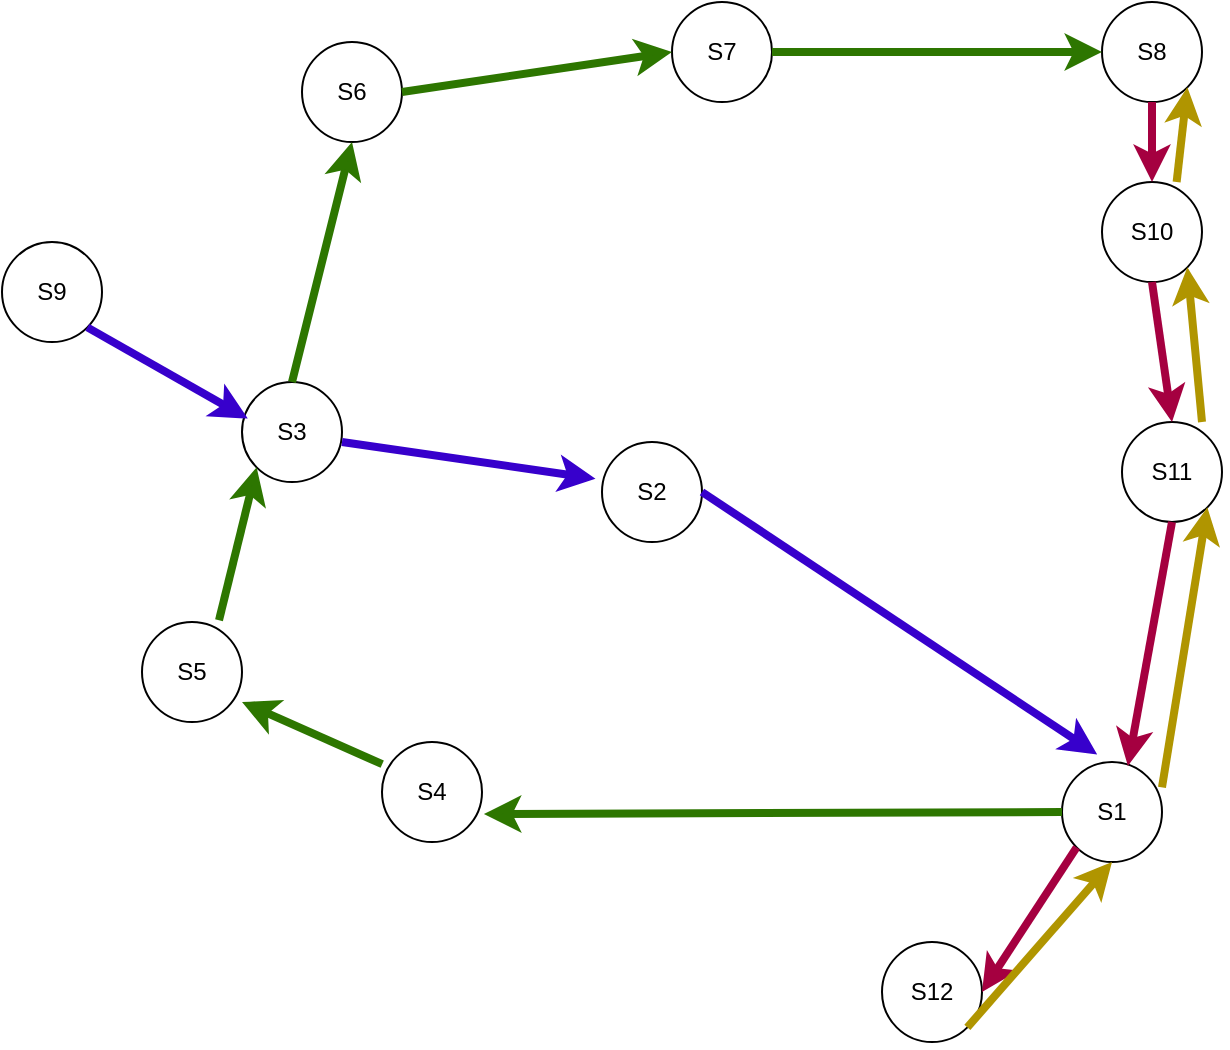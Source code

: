 <mxfile version="13.10.0" type="embed">
    <diagram id="EbruTa6uQBTVPRxwPr9n" name="Page-1">
        <mxGraphModel dx="1128" dy="662" grid="1" gridSize="10" guides="1" tooltips="1" connect="1" arrows="1" fold="1" page="1" pageScale="1" pageWidth="850" pageHeight="1100" math="0" shadow="0">
            <root>
                <mxCell id="0"/>
                <mxCell id="1" parent="0"/>
                <mxCell id="2" value="S3" style="ellipse;whiteSpace=wrap;html=1;aspect=fixed;" parent="1" vertex="1">
                    <mxGeometry x="160" y="270" width="50" height="50" as="geometry"/>
                </mxCell>
                <mxCell id="3" value="S2" style="ellipse;whiteSpace=wrap;html=1;aspect=fixed;" parent="1" vertex="1">
                    <mxGeometry x="340" y="300" width="50" height="50" as="geometry"/>
                </mxCell>
                <mxCell id="4" value="S1" style="ellipse;whiteSpace=wrap;html=1;aspect=fixed;" parent="1" vertex="1">
                    <mxGeometry x="570" y="460" width="50" height="50" as="geometry"/>
                </mxCell>
                <mxCell id="5" value="S5" style="ellipse;whiteSpace=wrap;html=1;aspect=fixed;" parent="1" vertex="1">
                    <mxGeometry x="110" y="390" width="50" height="50" as="geometry"/>
                </mxCell>
                <mxCell id="6" value="S6" style="ellipse;whiteSpace=wrap;html=1;aspect=fixed;" parent="1" vertex="1">
                    <mxGeometry x="190" y="100" width="50" height="50" as="geometry"/>
                </mxCell>
                <mxCell id="7" value="S4" style="ellipse;whiteSpace=wrap;html=1;aspect=fixed;" parent="1" vertex="1">
                    <mxGeometry x="230" y="450" width="50" height="50" as="geometry"/>
                </mxCell>
                <mxCell id="8" value="S7" style="ellipse;whiteSpace=wrap;html=1;aspect=fixed;" parent="1" vertex="1">
                    <mxGeometry x="375" y="80" width="50" height="50" as="geometry"/>
                </mxCell>
                <mxCell id="9" value="S8" style="ellipse;whiteSpace=wrap;html=1;aspect=fixed;" parent="1" vertex="1">
                    <mxGeometry x="590" y="80" width="50" height="50" as="geometry"/>
                </mxCell>
                <mxCell id="10" value="" style="endArrow=classic;html=1;exitX=0;exitY=0.5;exitDx=0;exitDy=0;entryX=1.019;entryY=0.721;entryDx=0;entryDy=0;entryPerimeter=0;fillColor=#60a917;strokeColor=#2D7600;strokeWidth=4;" parent="1" source="4" target="7" edge="1">
                    <mxGeometry width="50" height="50" relative="1" as="geometry">
                        <mxPoint x="430" y="400" as="sourcePoint"/>
                        <mxPoint x="480" y="350" as="targetPoint"/>
                    </mxGeometry>
                </mxCell>
                <mxCell id="11" value="" style="endArrow=classic;html=1;exitX=0.002;exitY=0.222;exitDx=0;exitDy=0;exitPerimeter=0;entryX=1;entryY=0.8;entryDx=0;entryDy=0;entryPerimeter=0;fillColor=#60a917;strokeColor=#2D7600;strokeWidth=4;" parent="1" source="7" target="5" edge="1">
                    <mxGeometry width="50" height="50" relative="1" as="geometry">
                        <mxPoint x="430" y="400" as="sourcePoint"/>
                        <mxPoint x="480" y="350" as="targetPoint"/>
                    </mxGeometry>
                </mxCell>
                <mxCell id="12" value="" style="endArrow=classic;html=1;entryX=0;entryY=1;entryDx=0;entryDy=0;exitX=0.77;exitY=-0.018;exitDx=0;exitDy=0;exitPerimeter=0;fillColor=#60a917;strokeColor=#2D7600;strokeWidth=4;" parent="1" source="5" target="2" edge="1">
                    <mxGeometry width="50" height="50" relative="1" as="geometry">
                        <mxPoint x="430" y="400" as="sourcePoint"/>
                        <mxPoint x="480" y="350" as="targetPoint"/>
                    </mxGeometry>
                </mxCell>
                <mxCell id="13" value="" style="endArrow=classic;html=1;entryX=0.5;entryY=1;entryDx=0;entryDy=0;exitX=0.5;exitY=0;exitDx=0;exitDy=0;fillColor=#60a917;strokeColor=#2D7600;strokeWidth=4;" parent="1" source="2" target="6" edge="1">
                    <mxGeometry width="50" height="50" relative="1" as="geometry">
                        <mxPoint x="158.5" y="399.1" as="sourcePoint"/>
                        <mxPoint x="195" y="330" as="targetPoint"/>
                    </mxGeometry>
                </mxCell>
                <mxCell id="14" value="" style="endArrow=classic;html=1;entryX=0;entryY=0.5;entryDx=0;entryDy=0;exitX=1;exitY=0.5;exitDx=0;exitDy=0;fillColor=#60a917;strokeColor=#2D7600;strokeWidth=4;" parent="1" source="6" target="8" edge="1">
                    <mxGeometry width="50" height="50" relative="1" as="geometry">
                        <mxPoint x="195" y="280" as="sourcePoint"/>
                        <mxPoint x="225" y="200" as="targetPoint"/>
                    </mxGeometry>
                </mxCell>
                <mxCell id="15" value="" style="endArrow=classic;html=1;entryX=0;entryY=0.5;entryDx=0;entryDy=0;exitX=1;exitY=0.5;exitDx=0;exitDy=0;fillColor=#60a917;strokeColor=#2D7600;strokeWidth=4;" parent="1" source="8" target="9" edge="1">
                    <mxGeometry width="50" height="50" relative="1" as="geometry">
                        <mxPoint x="425" y="150" as="sourcePoint"/>
                        <mxPoint x="560" y="140" as="targetPoint"/>
                    </mxGeometry>
                </mxCell>
                <mxCell id="16" value="S9" style="ellipse;whiteSpace=wrap;html=1;aspect=fixed;" parent="1" vertex="1">
                    <mxGeometry x="40" y="200" width="50" height="50" as="geometry"/>
                </mxCell>
                <mxCell id="17" value="" style="endArrow=classic;html=1;entryX=0.058;entryY=0.366;entryDx=0;entryDy=0;entryPerimeter=0;exitX=1;exitY=1;exitDx=0;exitDy=0;fillColor=#6a00ff;strokeColor=#3700CC;strokeWidth=4;" parent="1" source="16" target="2" edge="1">
                    <mxGeometry width="50" height="50" relative="1" as="geometry">
                        <mxPoint x="430" y="400" as="sourcePoint"/>
                        <mxPoint x="480" y="350" as="targetPoint"/>
                    </mxGeometry>
                </mxCell>
                <mxCell id="18" value="" style="endArrow=classic;html=1;entryX=-0.065;entryY=0.367;entryDx=0;entryDy=0;exitX=1;exitY=1;exitDx=0;exitDy=0;fillColor=#6a00ff;strokeColor=#3700CC;entryPerimeter=0;strokeWidth=4;" parent="1" target="3" edge="1">
                    <mxGeometry width="50" height="50" relative="1" as="geometry">
                        <mxPoint x="209.998" y="299.998" as="sourcePoint"/>
                        <mxPoint x="290.22" y="345.62" as="targetPoint"/>
                    </mxGeometry>
                </mxCell>
                <mxCell id="19" value="" style="endArrow=classic;html=1;entryX=0.352;entryY=-0.076;entryDx=0;entryDy=0;entryPerimeter=0;exitX=1;exitY=0.5;exitDx=0;exitDy=0;fillColor=#6a00ff;strokeColor=#3700CC;strokeWidth=4;" parent="1" source="3" target="4" edge="1">
                    <mxGeometry width="50" height="50" relative="1" as="geometry">
                        <mxPoint x="459.998" y="369.998" as="sourcePoint"/>
                        <mxPoint x="540.22" y="415.62" as="targetPoint"/>
                    </mxGeometry>
                </mxCell>
                <mxCell id="20" value="S10" style="ellipse;whiteSpace=wrap;html=1;aspect=fixed;" parent="1" vertex="1">
                    <mxGeometry x="590" y="170" width="50" height="50" as="geometry"/>
                </mxCell>
                <mxCell id="21" value="S11" style="ellipse;whiteSpace=wrap;html=1;aspect=fixed;" parent="1" vertex="1">
                    <mxGeometry x="600" y="290" width="50" height="50" as="geometry"/>
                </mxCell>
                <mxCell id="22" value="" style="endArrow=classic;html=1;strokeWidth=4;entryX=0.659;entryY=0.039;entryDx=0;entryDy=0;entryPerimeter=0;fillColor=#d80073;strokeColor=#A50040;exitX=0.5;exitY=1;exitDx=0;exitDy=0;" parent="1" source="21" target="4" edge="1">
                    <mxGeometry width="50" height="50" relative="1" as="geometry">
                        <mxPoint x="620" y="380" as="sourcePoint"/>
                        <mxPoint x="570" y="170" as="targetPoint"/>
                    </mxGeometry>
                </mxCell>
                <mxCell id="25" value="" style="endArrow=classic;html=1;strokeWidth=4;entryX=0.5;entryY=0;entryDx=0;entryDy=0;exitX=0.5;exitY=1;exitDx=0;exitDy=0;fillColor=#d80073;strokeColor=#A50040;" parent="1" source="20" target="21" edge="1">
                    <mxGeometry width="50" height="50" relative="1" as="geometry">
                        <mxPoint x="652.05" y="200" as="sourcePoint"/>
                        <mxPoint x="620" y="331.95" as="targetPoint"/>
                    </mxGeometry>
                </mxCell>
                <mxCell id="26" value="" style="endArrow=classic;html=1;strokeWidth=4;entryX=0.5;entryY=0;entryDx=0;entryDy=0;exitX=0.5;exitY=1;exitDx=0;exitDy=0;fillColor=#d80073;strokeColor=#A50040;" parent="1" source="9" target="20" edge="1">
                    <mxGeometry width="50" height="50" relative="1" as="geometry">
                        <mxPoint x="650" y="78.05" as="sourcePoint"/>
                        <mxPoint x="617.95" y="210.0" as="targetPoint"/>
                    </mxGeometry>
                </mxCell>
                <mxCell id="27" value="S12" style="ellipse;whiteSpace=wrap;html=1;aspect=fixed;" parent="1" vertex="1">
                    <mxGeometry x="480" y="550" width="50" height="50" as="geometry"/>
                </mxCell>
                <mxCell id="28" value="" style="endArrow=classic;html=1;strokeWidth=4;entryX=1;entryY=0.5;entryDx=0;entryDy=0;fillColor=#d80073;strokeColor=#A50040;exitX=0;exitY=1;exitDx=0;exitDy=0;" parent="1" source="4" target="27" edge="1">
                    <mxGeometry width="50" height="50" relative="1" as="geometry">
                        <mxPoint x="567.05" y="478.05" as="sourcePoint"/>
                        <mxPoint x="540.0" y="610.0" as="targetPoint"/>
                    </mxGeometry>
                </mxCell>
                <mxCell id="29" value="" style="endArrow=classic;html=1;strokeWidth=4;fillColor=#e3c800;strokeColor=#B09500;entryX=0.5;entryY=1;entryDx=0;entryDy=0;exitX=1;exitY=1;exitDx=0;exitDy=0;" edge="1" parent="1" source="27" target="4">
                    <mxGeometry width="50" height="50" relative="1" as="geometry">
                        <mxPoint x="540" y="580" as="sourcePoint"/>
                        <mxPoint x="590" y="530" as="targetPoint"/>
                    </mxGeometry>
                </mxCell>
                <mxCell id="30" value="" style="endArrow=classic;html=1;strokeWidth=4;fillColor=#e3c800;strokeColor=#B09500;entryX=1;entryY=1;entryDx=0;entryDy=0;exitX=1;exitY=1;exitDx=0;exitDy=0;" edge="1" parent="1" target="21">
                    <mxGeometry width="50" height="50" relative="1" as="geometry">
                        <mxPoint x="619.998" y="472.678" as="sourcePoint"/>
                        <mxPoint x="692.32" y="390" as="targetPoint"/>
                    </mxGeometry>
                </mxCell>
                <mxCell id="31" value="" style="endArrow=classic;html=1;strokeWidth=4;fillColor=#e3c800;strokeColor=#B09500;entryX=1;entryY=1;entryDx=0;entryDy=0;exitX=1;exitY=1;exitDx=0;exitDy=0;" edge="1" parent="1" target="20">
                    <mxGeometry width="50" height="50" relative="1" as="geometry">
                        <mxPoint x="639.998" y="289.998" as="sourcePoint"/>
                        <mxPoint x="662.678" y="149.998" as="targetPoint"/>
                    </mxGeometry>
                </mxCell>
                <mxCell id="32" value="" style="endArrow=classic;html=1;strokeWidth=4;fillColor=#e3c800;strokeColor=#B09500;entryX=1;entryY=1;entryDx=0;entryDy=0;exitX=1;exitY=1;exitDx=0;exitDy=0;" edge="1" parent="1" target="9">
                    <mxGeometry width="50" height="50" relative="1" as="geometry">
                        <mxPoint x="627.318" y="169.998" as="sourcePoint"/>
                        <mxPoint x="649.998" y="29.998" as="targetPoint"/>
                    </mxGeometry>
                </mxCell>
            </root>
        </mxGraphModel>
    </diagram>
</mxfile>